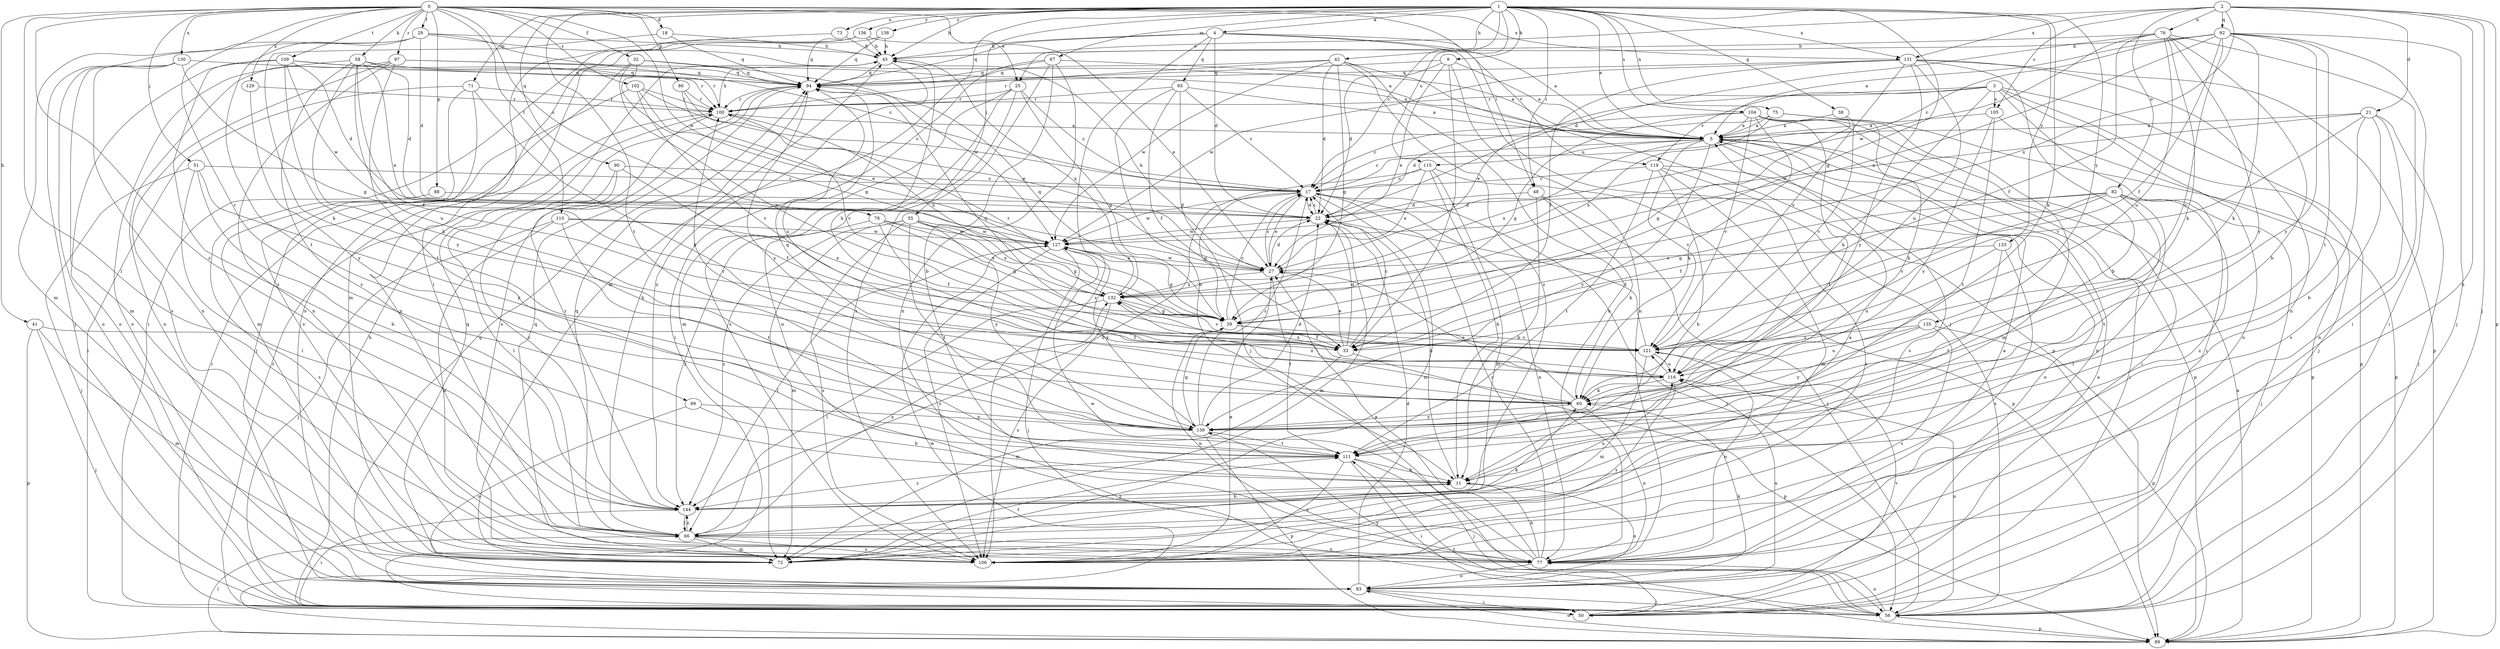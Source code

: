strict digraph  {
0;
1;
2;
3;
4;
5;
9;
11;
17;
18;
21;
22;
25;
27;
29;
32;
33;
38;
39;
41;
42;
45;
48;
50;
51;
55;
56;
58;
60;
66;
67;
71;
72;
73;
75;
76;
77;
78;
82;
83;
86;
88;
89;
90;
92;
93;
94;
97;
99;
100;
102;
104;
105;
106;
109;
110;
111;
115;
116;
119;
121;
127;
129;
130;
131;
132;
133;
135;
136;
138;
139;
144;
0 -> 18  [label=d];
0 -> 25  [label=e];
0 -> 29  [label=f];
0 -> 32  [label=f];
0 -> 41  [label=h];
0 -> 48  [label=i];
0 -> 51  [label=j];
0 -> 58  [label=k];
0 -> 66  [label=l];
0 -> 78  [label=o];
0 -> 86  [label=p];
0 -> 88  [label=p];
0 -> 97  [label=r];
0 -> 99  [label=r];
0 -> 102  [label=s];
0 -> 109  [label=t];
0 -> 110  [label=t];
0 -> 127  [label=w];
0 -> 129  [label=x];
0 -> 130  [label=x];
0 -> 131  [label=x];
0 -> 144  [label=z];
1 -> 4  [label=a];
1 -> 5  [label=a];
1 -> 9  [label=b];
1 -> 17  [label=c];
1 -> 38  [label=g];
1 -> 39  [label=g];
1 -> 42  [label=h];
1 -> 45  [label=h];
1 -> 48  [label=i];
1 -> 55  [label=j];
1 -> 60  [label=k];
1 -> 67  [label=m];
1 -> 71  [label=m];
1 -> 72  [label=m];
1 -> 73  [label=n];
1 -> 75  [label=n];
1 -> 90  [label=q];
1 -> 104  [label=s];
1 -> 111  [label=t];
1 -> 115  [label=u];
1 -> 131  [label=x];
1 -> 133  [label=y];
1 -> 135  [label=y];
1 -> 136  [label=y];
1 -> 138  [label=y];
2 -> 21  [label=d];
2 -> 25  [label=e];
2 -> 56  [label=j];
2 -> 76  [label=n];
2 -> 77  [label=n];
2 -> 82  [label=o];
2 -> 89  [label=p];
2 -> 92  [label=q];
2 -> 105  [label=s];
2 -> 131  [label=x];
2 -> 132  [label=x];
3 -> 27  [label=e];
3 -> 50  [label=i];
3 -> 56  [label=j];
3 -> 60  [label=k];
3 -> 83  [label=o];
3 -> 89  [label=p];
3 -> 100  [label=r];
3 -> 105  [label=s];
3 -> 119  [label=v];
4 -> 5  [label=a];
4 -> 22  [label=d];
4 -> 45  [label=h];
4 -> 56  [label=j];
4 -> 93  [label=q];
4 -> 94  [label=q];
4 -> 106  [label=s];
4 -> 119  [label=v];
5 -> 17  [label=c];
5 -> 50  [label=i];
5 -> 77  [label=n];
5 -> 106  [label=s];
5 -> 115  [label=u];
5 -> 121  [label=v];
5 -> 132  [label=x];
5 -> 139  [label=y];
9 -> 5  [label=a];
9 -> 22  [label=d];
9 -> 27  [label=e];
9 -> 33  [label=f];
9 -> 77  [label=n];
9 -> 94  [label=q];
11 -> 22  [label=d];
11 -> 83  [label=o];
11 -> 144  [label=z];
17 -> 22  [label=d];
17 -> 27  [label=e];
17 -> 39  [label=g];
17 -> 56  [label=j];
17 -> 72  [label=m];
17 -> 77  [label=n];
17 -> 127  [label=w];
18 -> 45  [label=h];
18 -> 60  [label=k];
18 -> 94  [label=q];
21 -> 5  [label=a];
21 -> 11  [label=b];
21 -> 56  [label=j];
21 -> 77  [label=n];
21 -> 106  [label=s];
21 -> 121  [label=v];
21 -> 127  [label=w];
22 -> 17  [label=c];
22 -> 72  [label=m];
22 -> 127  [label=w];
25 -> 17  [label=c];
25 -> 39  [label=g];
25 -> 72  [label=m];
25 -> 77  [label=n];
25 -> 100  [label=r];
25 -> 106  [label=s];
27 -> 17  [label=c];
27 -> 22  [label=d];
27 -> 45  [label=h];
27 -> 111  [label=t];
27 -> 127  [label=w];
27 -> 132  [label=x];
29 -> 5  [label=a];
29 -> 17  [label=c];
29 -> 22  [label=d];
29 -> 45  [label=h];
29 -> 56  [label=j];
29 -> 72  [label=m];
29 -> 111  [label=t];
32 -> 39  [label=g];
32 -> 77  [label=n];
32 -> 94  [label=q];
32 -> 121  [label=v];
32 -> 127  [label=w];
33 -> 17  [label=c];
33 -> 22  [label=d];
33 -> 27  [label=e];
33 -> 72  [label=m];
33 -> 89  [label=p];
38 -> 5  [label=a];
38 -> 39  [label=g];
38 -> 121  [label=v];
39 -> 17  [label=c];
39 -> 33  [label=f];
39 -> 77  [label=n];
39 -> 100  [label=r];
39 -> 121  [label=v];
41 -> 33  [label=f];
41 -> 56  [label=j];
41 -> 72  [label=m];
41 -> 89  [label=p];
42 -> 22  [label=d];
42 -> 39  [label=g];
42 -> 77  [label=n];
42 -> 89  [label=p];
42 -> 94  [label=q];
42 -> 100  [label=r];
42 -> 127  [label=w];
42 -> 144  [label=z];
45 -> 94  [label=q];
45 -> 132  [label=x];
45 -> 144  [label=z];
48 -> 11  [label=b];
48 -> 22  [label=d];
48 -> 56  [label=j];
48 -> 60  [label=k];
50 -> 5  [label=a];
50 -> 45  [label=h];
50 -> 100  [label=r];
50 -> 121  [label=v];
51 -> 11  [label=b];
51 -> 17  [label=c];
51 -> 56  [label=j];
51 -> 66  [label=l];
51 -> 139  [label=y];
55 -> 39  [label=g];
55 -> 72  [label=m];
55 -> 106  [label=s];
55 -> 111  [label=t];
55 -> 127  [label=w];
55 -> 132  [label=x];
55 -> 139  [label=y];
55 -> 144  [label=z];
56 -> 77  [label=n];
56 -> 89  [label=p];
56 -> 116  [label=u];
56 -> 139  [label=y];
58 -> 22  [label=d];
58 -> 27  [label=e];
58 -> 33  [label=f];
58 -> 60  [label=k];
58 -> 83  [label=o];
58 -> 94  [label=q];
58 -> 100  [label=r];
58 -> 116  [label=u];
58 -> 144  [label=z];
60 -> 27  [label=e];
60 -> 77  [label=n];
60 -> 94  [label=q];
60 -> 132  [label=x];
60 -> 139  [label=y];
66 -> 5  [label=a];
66 -> 45  [label=h];
66 -> 60  [label=k];
66 -> 72  [label=m];
66 -> 77  [label=n];
66 -> 94  [label=q];
66 -> 106  [label=s];
66 -> 132  [label=x];
66 -> 144  [label=z];
67 -> 5  [label=a];
67 -> 11  [label=b];
67 -> 50  [label=i];
67 -> 77  [label=n];
67 -> 94  [label=q];
67 -> 106  [label=s];
71 -> 50  [label=i];
71 -> 56  [label=j];
71 -> 60  [label=k];
71 -> 72  [label=m];
71 -> 100  [label=r];
72 -> 94  [label=q];
72 -> 111  [label=t];
73 -> 45  [label=h];
73 -> 66  [label=l];
75 -> 5  [label=a];
75 -> 22  [label=d];
75 -> 60  [label=k];
75 -> 89  [label=p];
75 -> 132  [label=x];
76 -> 11  [label=b];
76 -> 22  [label=d];
76 -> 33  [label=f];
76 -> 45  [label=h];
76 -> 50  [label=i];
76 -> 60  [label=k];
76 -> 116  [label=u];
76 -> 127  [label=w];
76 -> 139  [label=y];
77 -> 5  [label=a];
77 -> 11  [label=b];
77 -> 17  [label=c];
77 -> 27  [label=e];
77 -> 83  [label=o];
77 -> 127  [label=w];
78 -> 33  [label=f];
78 -> 39  [label=g];
78 -> 127  [label=w];
78 -> 132  [label=x];
78 -> 144  [label=z];
82 -> 22  [label=d];
82 -> 33  [label=f];
82 -> 39  [label=g];
82 -> 56  [label=j];
82 -> 66  [label=l];
82 -> 111  [label=t];
82 -> 121  [label=v];
82 -> 144  [label=z];
83 -> 22  [label=d];
83 -> 50  [label=i];
83 -> 56  [label=j];
83 -> 60  [label=k];
83 -> 94  [label=q];
83 -> 116  [label=u];
86 -> 27  [label=e];
86 -> 100  [label=r];
86 -> 121  [label=v];
88 -> 22  [label=d];
88 -> 106  [label=s];
89 -> 5  [label=a];
89 -> 66  [label=l];
89 -> 83  [label=o];
89 -> 111  [label=t];
89 -> 127  [label=w];
90 -> 17  [label=c];
90 -> 33  [label=f];
90 -> 66  [label=l];
90 -> 144  [label=z];
92 -> 5  [label=a];
92 -> 17  [label=c];
92 -> 33  [label=f];
92 -> 45  [label=h];
92 -> 50  [label=i];
92 -> 56  [label=j];
92 -> 60  [label=k];
92 -> 111  [label=t];
92 -> 116  [label=u];
92 -> 132  [label=x];
92 -> 139  [label=y];
93 -> 5  [label=a];
93 -> 11  [label=b];
93 -> 17  [label=c];
93 -> 33  [label=f];
93 -> 56  [label=j];
93 -> 100  [label=r];
94 -> 100  [label=r];
94 -> 106  [label=s];
94 -> 116  [label=u];
94 -> 139  [label=y];
97 -> 5  [label=a];
97 -> 77  [label=n];
97 -> 83  [label=o];
97 -> 94  [label=q];
97 -> 106  [label=s];
97 -> 111  [label=t];
99 -> 11  [label=b];
99 -> 83  [label=o];
99 -> 139  [label=y];
100 -> 5  [label=a];
100 -> 45  [label=h];
100 -> 50  [label=i];
100 -> 132  [label=x];
100 -> 144  [label=z];
102 -> 17  [label=c];
102 -> 27  [label=e];
102 -> 100  [label=r];
102 -> 106  [label=s];
102 -> 121  [label=v];
104 -> 5  [label=a];
104 -> 17  [label=c];
104 -> 39  [label=g];
104 -> 50  [label=i];
104 -> 60  [label=k];
104 -> 72  [label=m];
104 -> 89  [label=p];
104 -> 111  [label=t];
104 -> 121  [label=v];
105 -> 5  [label=a];
105 -> 89  [label=p];
105 -> 111  [label=t];
105 -> 139  [label=y];
106 -> 27  [label=e];
106 -> 94  [label=q];
109 -> 22  [label=d];
109 -> 83  [label=o];
109 -> 94  [label=q];
109 -> 100  [label=r];
109 -> 127  [label=w];
109 -> 139  [label=y];
109 -> 144  [label=z];
110 -> 56  [label=j];
110 -> 77  [label=n];
110 -> 111  [label=t];
110 -> 127  [label=w];
110 -> 132  [label=x];
111 -> 11  [label=b];
111 -> 50  [label=i];
111 -> 56  [label=j];
111 -> 106  [label=s];
111 -> 144  [label=z];
115 -> 11  [label=b];
115 -> 17  [label=c];
115 -> 27  [label=e];
115 -> 72  [label=m];
115 -> 89  [label=p];
115 -> 144  [label=z];
116 -> 45  [label=h];
116 -> 60  [label=k];
116 -> 106  [label=s];
116 -> 121  [label=v];
116 -> 132  [label=x];
119 -> 11  [label=b];
119 -> 17  [label=c];
119 -> 72  [label=m];
119 -> 83  [label=o];
119 -> 106  [label=s];
119 -> 111  [label=t];
121 -> 22  [label=d];
121 -> 72  [label=m];
121 -> 77  [label=n];
121 -> 94  [label=q];
121 -> 116  [label=u];
127 -> 27  [label=e];
127 -> 39  [label=g];
127 -> 56  [label=j];
127 -> 66  [label=l];
127 -> 106  [label=s];
127 -> 139  [label=y];
129 -> 100  [label=r];
129 -> 139  [label=y];
130 -> 39  [label=g];
130 -> 72  [label=m];
130 -> 77  [label=n];
130 -> 83  [label=o];
130 -> 94  [label=q];
131 -> 11  [label=b];
131 -> 33  [label=f];
131 -> 77  [label=n];
131 -> 89  [label=p];
131 -> 94  [label=q];
131 -> 116  [label=u];
131 -> 121  [label=v];
131 -> 127  [label=w];
131 -> 139  [label=y];
132 -> 39  [label=g];
132 -> 66  [label=l];
132 -> 94  [label=q];
132 -> 106  [label=s];
132 -> 121  [label=v];
133 -> 27  [label=e];
133 -> 106  [label=s];
133 -> 111  [label=t];
133 -> 116  [label=u];
135 -> 89  [label=p];
135 -> 106  [label=s];
135 -> 116  [label=u];
135 -> 121  [label=v];
135 -> 139  [label=y];
136 -> 27  [label=e];
136 -> 45  [label=h];
136 -> 50  [label=i];
136 -> 83  [label=o];
136 -> 94  [label=q];
138 -> 45  [label=h];
138 -> 72  [label=m];
138 -> 94  [label=q];
139 -> 17  [label=c];
139 -> 22  [label=d];
139 -> 39  [label=g];
139 -> 89  [label=p];
139 -> 100  [label=r];
139 -> 111  [label=t];
144 -> 11  [label=b];
144 -> 50  [label=i];
144 -> 66  [label=l];
144 -> 116  [label=u];
}
